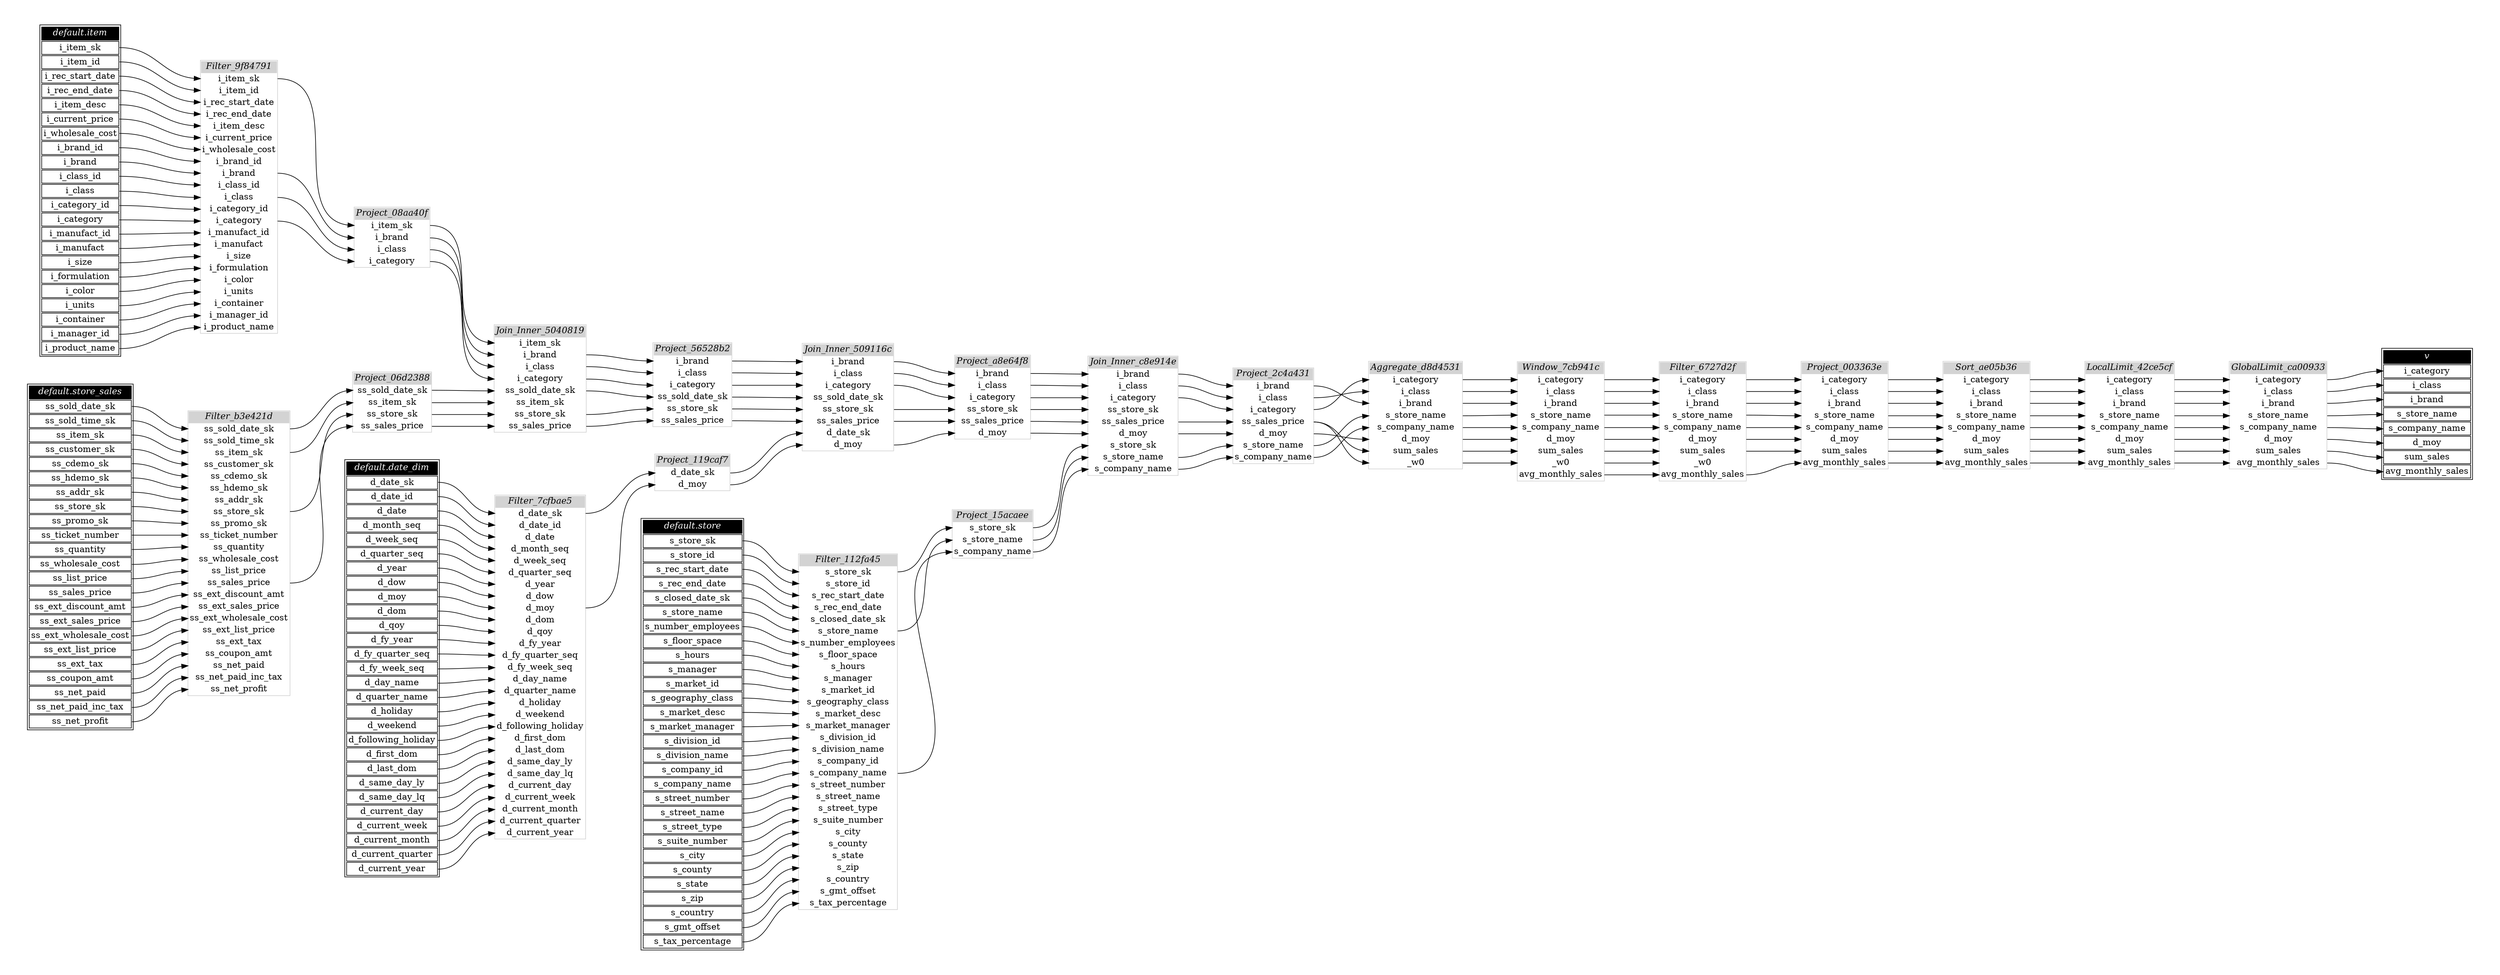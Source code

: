 // Automatically generated by TPCDSFlowTestSuite


digraph {
  graph [pad="0.5" nodesep="0.5" ranksep="1" fontname="Helvetica" rankdir=LR];
  node [shape=plaintext]

  
"Aggregate_d8d4531" [label=<
<table color="lightgray" border="1" cellborder="0" cellspacing="0">
  <tr><td bgcolor="lightgray" port="nodeName"><i>Aggregate_d8d4531</i></td></tr>
  <tr><td port="0">i_category</td></tr>
<tr><td port="1">i_class</td></tr>
<tr><td port="2">i_brand</td></tr>
<tr><td port="3">s_store_name</td></tr>
<tr><td port="4">s_company_name</td></tr>
<tr><td port="5">d_moy</td></tr>
<tr><td port="6">sum_sales</td></tr>
<tr><td port="7">_w0</td></tr>
</table>>];
     

"Filter_112fa45" [label=<
<table color="lightgray" border="1" cellborder="0" cellspacing="0">
  <tr><td bgcolor="lightgray" port="nodeName"><i>Filter_112fa45</i></td></tr>
  <tr><td port="0">s_store_sk</td></tr>
<tr><td port="1">s_store_id</td></tr>
<tr><td port="2">s_rec_start_date</td></tr>
<tr><td port="3">s_rec_end_date</td></tr>
<tr><td port="4">s_closed_date_sk</td></tr>
<tr><td port="5">s_store_name</td></tr>
<tr><td port="6">s_number_employees</td></tr>
<tr><td port="7">s_floor_space</td></tr>
<tr><td port="8">s_hours</td></tr>
<tr><td port="9">s_manager</td></tr>
<tr><td port="10">s_market_id</td></tr>
<tr><td port="11">s_geography_class</td></tr>
<tr><td port="12">s_market_desc</td></tr>
<tr><td port="13">s_market_manager</td></tr>
<tr><td port="14">s_division_id</td></tr>
<tr><td port="15">s_division_name</td></tr>
<tr><td port="16">s_company_id</td></tr>
<tr><td port="17">s_company_name</td></tr>
<tr><td port="18">s_street_number</td></tr>
<tr><td port="19">s_street_name</td></tr>
<tr><td port="20">s_street_type</td></tr>
<tr><td port="21">s_suite_number</td></tr>
<tr><td port="22">s_city</td></tr>
<tr><td port="23">s_county</td></tr>
<tr><td port="24">s_state</td></tr>
<tr><td port="25">s_zip</td></tr>
<tr><td port="26">s_country</td></tr>
<tr><td port="27">s_gmt_offset</td></tr>
<tr><td port="28">s_tax_percentage</td></tr>
</table>>];
     

"Filter_6727d2f" [label=<
<table color="lightgray" border="1" cellborder="0" cellspacing="0">
  <tr><td bgcolor="lightgray" port="nodeName"><i>Filter_6727d2f</i></td></tr>
  <tr><td port="0">i_category</td></tr>
<tr><td port="1">i_class</td></tr>
<tr><td port="2">i_brand</td></tr>
<tr><td port="3">s_store_name</td></tr>
<tr><td port="4">s_company_name</td></tr>
<tr><td port="5">d_moy</td></tr>
<tr><td port="6">sum_sales</td></tr>
<tr><td port="7">_w0</td></tr>
<tr><td port="8">avg_monthly_sales</td></tr>
</table>>];
     

"Filter_7cfbae5" [label=<
<table color="lightgray" border="1" cellborder="0" cellspacing="0">
  <tr><td bgcolor="lightgray" port="nodeName"><i>Filter_7cfbae5</i></td></tr>
  <tr><td port="0">d_date_sk</td></tr>
<tr><td port="1">d_date_id</td></tr>
<tr><td port="2">d_date</td></tr>
<tr><td port="3">d_month_seq</td></tr>
<tr><td port="4">d_week_seq</td></tr>
<tr><td port="5">d_quarter_seq</td></tr>
<tr><td port="6">d_year</td></tr>
<tr><td port="7">d_dow</td></tr>
<tr><td port="8">d_moy</td></tr>
<tr><td port="9">d_dom</td></tr>
<tr><td port="10">d_qoy</td></tr>
<tr><td port="11">d_fy_year</td></tr>
<tr><td port="12">d_fy_quarter_seq</td></tr>
<tr><td port="13">d_fy_week_seq</td></tr>
<tr><td port="14">d_day_name</td></tr>
<tr><td port="15">d_quarter_name</td></tr>
<tr><td port="16">d_holiday</td></tr>
<tr><td port="17">d_weekend</td></tr>
<tr><td port="18">d_following_holiday</td></tr>
<tr><td port="19">d_first_dom</td></tr>
<tr><td port="20">d_last_dom</td></tr>
<tr><td port="21">d_same_day_ly</td></tr>
<tr><td port="22">d_same_day_lq</td></tr>
<tr><td port="23">d_current_day</td></tr>
<tr><td port="24">d_current_week</td></tr>
<tr><td port="25">d_current_month</td></tr>
<tr><td port="26">d_current_quarter</td></tr>
<tr><td port="27">d_current_year</td></tr>
</table>>];
     

"Filter_9f84791" [label=<
<table color="lightgray" border="1" cellborder="0" cellspacing="0">
  <tr><td bgcolor="lightgray" port="nodeName"><i>Filter_9f84791</i></td></tr>
  <tr><td port="0">i_item_sk</td></tr>
<tr><td port="1">i_item_id</td></tr>
<tr><td port="2">i_rec_start_date</td></tr>
<tr><td port="3">i_rec_end_date</td></tr>
<tr><td port="4">i_item_desc</td></tr>
<tr><td port="5">i_current_price</td></tr>
<tr><td port="6">i_wholesale_cost</td></tr>
<tr><td port="7">i_brand_id</td></tr>
<tr><td port="8">i_brand</td></tr>
<tr><td port="9">i_class_id</td></tr>
<tr><td port="10">i_class</td></tr>
<tr><td port="11">i_category_id</td></tr>
<tr><td port="12">i_category</td></tr>
<tr><td port="13">i_manufact_id</td></tr>
<tr><td port="14">i_manufact</td></tr>
<tr><td port="15">i_size</td></tr>
<tr><td port="16">i_formulation</td></tr>
<tr><td port="17">i_color</td></tr>
<tr><td port="18">i_units</td></tr>
<tr><td port="19">i_container</td></tr>
<tr><td port="20">i_manager_id</td></tr>
<tr><td port="21">i_product_name</td></tr>
</table>>];
     

"Filter_b3e421d" [label=<
<table color="lightgray" border="1" cellborder="0" cellspacing="0">
  <tr><td bgcolor="lightgray" port="nodeName"><i>Filter_b3e421d</i></td></tr>
  <tr><td port="0">ss_sold_date_sk</td></tr>
<tr><td port="1">ss_sold_time_sk</td></tr>
<tr><td port="2">ss_item_sk</td></tr>
<tr><td port="3">ss_customer_sk</td></tr>
<tr><td port="4">ss_cdemo_sk</td></tr>
<tr><td port="5">ss_hdemo_sk</td></tr>
<tr><td port="6">ss_addr_sk</td></tr>
<tr><td port="7">ss_store_sk</td></tr>
<tr><td port="8">ss_promo_sk</td></tr>
<tr><td port="9">ss_ticket_number</td></tr>
<tr><td port="10">ss_quantity</td></tr>
<tr><td port="11">ss_wholesale_cost</td></tr>
<tr><td port="12">ss_list_price</td></tr>
<tr><td port="13">ss_sales_price</td></tr>
<tr><td port="14">ss_ext_discount_amt</td></tr>
<tr><td port="15">ss_ext_sales_price</td></tr>
<tr><td port="16">ss_ext_wholesale_cost</td></tr>
<tr><td port="17">ss_ext_list_price</td></tr>
<tr><td port="18">ss_ext_tax</td></tr>
<tr><td port="19">ss_coupon_amt</td></tr>
<tr><td port="20">ss_net_paid</td></tr>
<tr><td port="21">ss_net_paid_inc_tax</td></tr>
<tr><td port="22">ss_net_profit</td></tr>
</table>>];
     

"GlobalLimit_ca00933" [label=<
<table color="lightgray" border="1" cellborder="0" cellspacing="0">
  <tr><td bgcolor="lightgray" port="nodeName"><i>GlobalLimit_ca00933</i></td></tr>
  <tr><td port="0">i_category</td></tr>
<tr><td port="1">i_class</td></tr>
<tr><td port="2">i_brand</td></tr>
<tr><td port="3">s_store_name</td></tr>
<tr><td port="4">s_company_name</td></tr>
<tr><td port="5">d_moy</td></tr>
<tr><td port="6">sum_sales</td></tr>
<tr><td port="7">avg_monthly_sales</td></tr>
</table>>];
     

"Join_Inner_5040819" [label=<
<table color="lightgray" border="1" cellborder="0" cellspacing="0">
  <tr><td bgcolor="lightgray" port="nodeName"><i>Join_Inner_5040819</i></td></tr>
  <tr><td port="0">i_item_sk</td></tr>
<tr><td port="1">i_brand</td></tr>
<tr><td port="2">i_class</td></tr>
<tr><td port="3">i_category</td></tr>
<tr><td port="4">ss_sold_date_sk</td></tr>
<tr><td port="5">ss_item_sk</td></tr>
<tr><td port="6">ss_store_sk</td></tr>
<tr><td port="7">ss_sales_price</td></tr>
</table>>];
     

"Join_Inner_509116c" [label=<
<table color="lightgray" border="1" cellborder="0" cellspacing="0">
  <tr><td bgcolor="lightgray" port="nodeName"><i>Join_Inner_509116c</i></td></tr>
  <tr><td port="0">i_brand</td></tr>
<tr><td port="1">i_class</td></tr>
<tr><td port="2">i_category</td></tr>
<tr><td port="3">ss_sold_date_sk</td></tr>
<tr><td port="4">ss_store_sk</td></tr>
<tr><td port="5">ss_sales_price</td></tr>
<tr><td port="6">d_date_sk</td></tr>
<tr><td port="7">d_moy</td></tr>
</table>>];
     

"Join_Inner_c8e914e" [label=<
<table color="lightgray" border="1" cellborder="0" cellspacing="0">
  <tr><td bgcolor="lightgray" port="nodeName"><i>Join_Inner_c8e914e</i></td></tr>
  <tr><td port="0">i_brand</td></tr>
<tr><td port="1">i_class</td></tr>
<tr><td port="2">i_category</td></tr>
<tr><td port="3">ss_store_sk</td></tr>
<tr><td port="4">ss_sales_price</td></tr>
<tr><td port="5">d_moy</td></tr>
<tr><td port="6">s_store_sk</td></tr>
<tr><td port="7">s_store_name</td></tr>
<tr><td port="8">s_company_name</td></tr>
</table>>];
     

"LocalLimit_42ce5cf" [label=<
<table color="lightgray" border="1" cellborder="0" cellspacing="0">
  <tr><td bgcolor="lightgray" port="nodeName"><i>LocalLimit_42ce5cf</i></td></tr>
  <tr><td port="0">i_category</td></tr>
<tr><td port="1">i_class</td></tr>
<tr><td port="2">i_brand</td></tr>
<tr><td port="3">s_store_name</td></tr>
<tr><td port="4">s_company_name</td></tr>
<tr><td port="5">d_moy</td></tr>
<tr><td port="6">sum_sales</td></tr>
<tr><td port="7">avg_monthly_sales</td></tr>
</table>>];
     

"Project_003363e" [label=<
<table color="lightgray" border="1" cellborder="0" cellspacing="0">
  <tr><td bgcolor="lightgray" port="nodeName"><i>Project_003363e</i></td></tr>
  <tr><td port="0">i_category</td></tr>
<tr><td port="1">i_class</td></tr>
<tr><td port="2">i_brand</td></tr>
<tr><td port="3">s_store_name</td></tr>
<tr><td port="4">s_company_name</td></tr>
<tr><td port="5">d_moy</td></tr>
<tr><td port="6">sum_sales</td></tr>
<tr><td port="7">avg_monthly_sales</td></tr>
</table>>];
     

"Project_06d2388" [label=<
<table color="lightgray" border="1" cellborder="0" cellspacing="0">
  <tr><td bgcolor="lightgray" port="nodeName"><i>Project_06d2388</i></td></tr>
  <tr><td port="0">ss_sold_date_sk</td></tr>
<tr><td port="1">ss_item_sk</td></tr>
<tr><td port="2">ss_store_sk</td></tr>
<tr><td port="3">ss_sales_price</td></tr>
</table>>];
     

"Project_08aa40f" [label=<
<table color="lightgray" border="1" cellborder="0" cellspacing="0">
  <tr><td bgcolor="lightgray" port="nodeName"><i>Project_08aa40f</i></td></tr>
  <tr><td port="0">i_item_sk</td></tr>
<tr><td port="1">i_brand</td></tr>
<tr><td port="2">i_class</td></tr>
<tr><td port="3">i_category</td></tr>
</table>>];
     

"Project_119caf7" [label=<
<table color="lightgray" border="1" cellborder="0" cellspacing="0">
  <tr><td bgcolor="lightgray" port="nodeName"><i>Project_119caf7</i></td></tr>
  <tr><td port="0">d_date_sk</td></tr>
<tr><td port="1">d_moy</td></tr>
</table>>];
     

"Project_15acaee" [label=<
<table color="lightgray" border="1" cellborder="0" cellspacing="0">
  <tr><td bgcolor="lightgray" port="nodeName"><i>Project_15acaee</i></td></tr>
  <tr><td port="0">s_store_sk</td></tr>
<tr><td port="1">s_store_name</td></tr>
<tr><td port="2">s_company_name</td></tr>
</table>>];
     

"Project_2c4a431" [label=<
<table color="lightgray" border="1" cellborder="0" cellspacing="0">
  <tr><td bgcolor="lightgray" port="nodeName"><i>Project_2c4a431</i></td></tr>
  <tr><td port="0">i_brand</td></tr>
<tr><td port="1">i_class</td></tr>
<tr><td port="2">i_category</td></tr>
<tr><td port="3">ss_sales_price</td></tr>
<tr><td port="4">d_moy</td></tr>
<tr><td port="5">s_store_name</td></tr>
<tr><td port="6">s_company_name</td></tr>
</table>>];
     

"Project_56528b2" [label=<
<table color="lightgray" border="1" cellborder="0" cellspacing="0">
  <tr><td bgcolor="lightgray" port="nodeName"><i>Project_56528b2</i></td></tr>
  <tr><td port="0">i_brand</td></tr>
<tr><td port="1">i_class</td></tr>
<tr><td port="2">i_category</td></tr>
<tr><td port="3">ss_sold_date_sk</td></tr>
<tr><td port="4">ss_store_sk</td></tr>
<tr><td port="5">ss_sales_price</td></tr>
</table>>];
     

"Project_a8e64f8" [label=<
<table color="lightgray" border="1" cellborder="0" cellspacing="0">
  <tr><td bgcolor="lightgray" port="nodeName"><i>Project_a8e64f8</i></td></tr>
  <tr><td port="0">i_brand</td></tr>
<tr><td port="1">i_class</td></tr>
<tr><td port="2">i_category</td></tr>
<tr><td port="3">ss_store_sk</td></tr>
<tr><td port="4">ss_sales_price</td></tr>
<tr><td port="5">d_moy</td></tr>
</table>>];
     

"Sort_ae05b36" [label=<
<table color="lightgray" border="1" cellborder="0" cellspacing="0">
  <tr><td bgcolor="lightgray" port="nodeName"><i>Sort_ae05b36</i></td></tr>
  <tr><td port="0">i_category</td></tr>
<tr><td port="1">i_class</td></tr>
<tr><td port="2">i_brand</td></tr>
<tr><td port="3">s_store_name</td></tr>
<tr><td port="4">s_company_name</td></tr>
<tr><td port="5">d_moy</td></tr>
<tr><td port="6">sum_sales</td></tr>
<tr><td port="7">avg_monthly_sales</td></tr>
</table>>];
     

"Window_7cb941c" [label=<
<table color="lightgray" border="1" cellborder="0" cellspacing="0">
  <tr><td bgcolor="lightgray" port="nodeName"><i>Window_7cb941c</i></td></tr>
  <tr><td port="0">i_category</td></tr>
<tr><td port="1">i_class</td></tr>
<tr><td port="2">i_brand</td></tr>
<tr><td port="3">s_store_name</td></tr>
<tr><td port="4">s_company_name</td></tr>
<tr><td port="5">d_moy</td></tr>
<tr><td port="6">sum_sales</td></tr>
<tr><td port="7">_w0</td></tr>
<tr><td port="8">avg_monthly_sales</td></tr>
</table>>];
     

"default.date_dim" [color="black" label=<
<table>
  <tr><td bgcolor="black" port="nodeName"><i><font color="white">default.date_dim</font></i></td></tr>
  <tr><td port="0">d_date_sk</td></tr>
<tr><td port="1">d_date_id</td></tr>
<tr><td port="2">d_date</td></tr>
<tr><td port="3">d_month_seq</td></tr>
<tr><td port="4">d_week_seq</td></tr>
<tr><td port="5">d_quarter_seq</td></tr>
<tr><td port="6">d_year</td></tr>
<tr><td port="7">d_dow</td></tr>
<tr><td port="8">d_moy</td></tr>
<tr><td port="9">d_dom</td></tr>
<tr><td port="10">d_qoy</td></tr>
<tr><td port="11">d_fy_year</td></tr>
<tr><td port="12">d_fy_quarter_seq</td></tr>
<tr><td port="13">d_fy_week_seq</td></tr>
<tr><td port="14">d_day_name</td></tr>
<tr><td port="15">d_quarter_name</td></tr>
<tr><td port="16">d_holiday</td></tr>
<tr><td port="17">d_weekend</td></tr>
<tr><td port="18">d_following_holiday</td></tr>
<tr><td port="19">d_first_dom</td></tr>
<tr><td port="20">d_last_dom</td></tr>
<tr><td port="21">d_same_day_ly</td></tr>
<tr><td port="22">d_same_day_lq</td></tr>
<tr><td port="23">d_current_day</td></tr>
<tr><td port="24">d_current_week</td></tr>
<tr><td port="25">d_current_month</td></tr>
<tr><td port="26">d_current_quarter</td></tr>
<tr><td port="27">d_current_year</td></tr>
</table>>];
     

"default.item" [color="black" label=<
<table>
  <tr><td bgcolor="black" port="nodeName"><i><font color="white">default.item</font></i></td></tr>
  <tr><td port="0">i_item_sk</td></tr>
<tr><td port="1">i_item_id</td></tr>
<tr><td port="2">i_rec_start_date</td></tr>
<tr><td port="3">i_rec_end_date</td></tr>
<tr><td port="4">i_item_desc</td></tr>
<tr><td port="5">i_current_price</td></tr>
<tr><td port="6">i_wholesale_cost</td></tr>
<tr><td port="7">i_brand_id</td></tr>
<tr><td port="8">i_brand</td></tr>
<tr><td port="9">i_class_id</td></tr>
<tr><td port="10">i_class</td></tr>
<tr><td port="11">i_category_id</td></tr>
<tr><td port="12">i_category</td></tr>
<tr><td port="13">i_manufact_id</td></tr>
<tr><td port="14">i_manufact</td></tr>
<tr><td port="15">i_size</td></tr>
<tr><td port="16">i_formulation</td></tr>
<tr><td port="17">i_color</td></tr>
<tr><td port="18">i_units</td></tr>
<tr><td port="19">i_container</td></tr>
<tr><td port="20">i_manager_id</td></tr>
<tr><td port="21">i_product_name</td></tr>
</table>>];
     

"default.store" [color="black" label=<
<table>
  <tr><td bgcolor="black" port="nodeName"><i><font color="white">default.store</font></i></td></tr>
  <tr><td port="0">s_store_sk</td></tr>
<tr><td port="1">s_store_id</td></tr>
<tr><td port="2">s_rec_start_date</td></tr>
<tr><td port="3">s_rec_end_date</td></tr>
<tr><td port="4">s_closed_date_sk</td></tr>
<tr><td port="5">s_store_name</td></tr>
<tr><td port="6">s_number_employees</td></tr>
<tr><td port="7">s_floor_space</td></tr>
<tr><td port="8">s_hours</td></tr>
<tr><td port="9">s_manager</td></tr>
<tr><td port="10">s_market_id</td></tr>
<tr><td port="11">s_geography_class</td></tr>
<tr><td port="12">s_market_desc</td></tr>
<tr><td port="13">s_market_manager</td></tr>
<tr><td port="14">s_division_id</td></tr>
<tr><td port="15">s_division_name</td></tr>
<tr><td port="16">s_company_id</td></tr>
<tr><td port="17">s_company_name</td></tr>
<tr><td port="18">s_street_number</td></tr>
<tr><td port="19">s_street_name</td></tr>
<tr><td port="20">s_street_type</td></tr>
<tr><td port="21">s_suite_number</td></tr>
<tr><td port="22">s_city</td></tr>
<tr><td port="23">s_county</td></tr>
<tr><td port="24">s_state</td></tr>
<tr><td port="25">s_zip</td></tr>
<tr><td port="26">s_country</td></tr>
<tr><td port="27">s_gmt_offset</td></tr>
<tr><td port="28">s_tax_percentage</td></tr>
</table>>];
     

"default.store_sales" [color="black" label=<
<table>
  <tr><td bgcolor="black" port="nodeName"><i><font color="white">default.store_sales</font></i></td></tr>
  <tr><td port="0">ss_sold_date_sk</td></tr>
<tr><td port="1">ss_sold_time_sk</td></tr>
<tr><td port="2">ss_item_sk</td></tr>
<tr><td port="3">ss_customer_sk</td></tr>
<tr><td port="4">ss_cdemo_sk</td></tr>
<tr><td port="5">ss_hdemo_sk</td></tr>
<tr><td port="6">ss_addr_sk</td></tr>
<tr><td port="7">ss_store_sk</td></tr>
<tr><td port="8">ss_promo_sk</td></tr>
<tr><td port="9">ss_ticket_number</td></tr>
<tr><td port="10">ss_quantity</td></tr>
<tr><td port="11">ss_wholesale_cost</td></tr>
<tr><td port="12">ss_list_price</td></tr>
<tr><td port="13">ss_sales_price</td></tr>
<tr><td port="14">ss_ext_discount_amt</td></tr>
<tr><td port="15">ss_ext_sales_price</td></tr>
<tr><td port="16">ss_ext_wholesale_cost</td></tr>
<tr><td port="17">ss_ext_list_price</td></tr>
<tr><td port="18">ss_ext_tax</td></tr>
<tr><td port="19">ss_coupon_amt</td></tr>
<tr><td port="20">ss_net_paid</td></tr>
<tr><td port="21">ss_net_paid_inc_tax</td></tr>
<tr><td port="22">ss_net_profit</td></tr>
</table>>];
     

"v" [color="black" label=<
<table>
  <tr><td bgcolor="black" port="nodeName"><i><font color="white">v</font></i></td></tr>
  <tr><td port="0">i_category</td></tr>
<tr><td port="1">i_class</td></tr>
<tr><td port="2">i_brand</td></tr>
<tr><td port="3">s_store_name</td></tr>
<tr><td port="4">s_company_name</td></tr>
<tr><td port="5">d_moy</td></tr>
<tr><td port="6">sum_sales</td></tr>
<tr><td port="7">avg_monthly_sales</td></tr>
</table>>];
     
  "Aggregate_d8d4531":0 -> "Window_7cb941c":0;
"Aggregate_d8d4531":1 -> "Window_7cb941c":1;
"Aggregate_d8d4531":2 -> "Window_7cb941c":2;
"Aggregate_d8d4531":3 -> "Window_7cb941c":3;
"Aggregate_d8d4531":4 -> "Window_7cb941c":4;
"Aggregate_d8d4531":5 -> "Window_7cb941c":5;
"Aggregate_d8d4531":6 -> "Window_7cb941c":6;
"Aggregate_d8d4531":7 -> "Window_7cb941c":7;
"Filter_112fa45":0 -> "Project_15acaee":0;
"Filter_112fa45":17 -> "Project_15acaee":2;
"Filter_112fa45":5 -> "Project_15acaee":1;
"Filter_6727d2f":0 -> "Project_003363e":0;
"Filter_6727d2f":1 -> "Project_003363e":1;
"Filter_6727d2f":2 -> "Project_003363e":2;
"Filter_6727d2f":3 -> "Project_003363e":3;
"Filter_6727d2f":4 -> "Project_003363e":4;
"Filter_6727d2f":5 -> "Project_003363e":5;
"Filter_6727d2f":6 -> "Project_003363e":6;
"Filter_6727d2f":8 -> "Project_003363e":7;
"Filter_7cfbae5":0 -> "Project_119caf7":0;
"Filter_7cfbae5":8 -> "Project_119caf7":1;
"Filter_9f84791":0 -> "Project_08aa40f":0;
"Filter_9f84791":10 -> "Project_08aa40f":2;
"Filter_9f84791":12 -> "Project_08aa40f":3;
"Filter_9f84791":8 -> "Project_08aa40f":1;
"Filter_b3e421d":0 -> "Project_06d2388":0;
"Filter_b3e421d":13 -> "Project_06d2388":3;
"Filter_b3e421d":2 -> "Project_06d2388":1;
"Filter_b3e421d":7 -> "Project_06d2388":2;
"GlobalLimit_ca00933":0 -> "v":0;
"GlobalLimit_ca00933":1 -> "v":1;
"GlobalLimit_ca00933":2 -> "v":2;
"GlobalLimit_ca00933":3 -> "v":3;
"GlobalLimit_ca00933":4 -> "v":4;
"GlobalLimit_ca00933":5 -> "v":5;
"GlobalLimit_ca00933":6 -> "v":6;
"GlobalLimit_ca00933":7 -> "v":7;
"Join_Inner_5040819":1 -> "Project_56528b2":0;
"Join_Inner_5040819":2 -> "Project_56528b2":1;
"Join_Inner_5040819":3 -> "Project_56528b2":2;
"Join_Inner_5040819":4 -> "Project_56528b2":3;
"Join_Inner_5040819":6 -> "Project_56528b2":4;
"Join_Inner_5040819":7 -> "Project_56528b2":5;
"Join_Inner_509116c":0 -> "Project_a8e64f8":0;
"Join_Inner_509116c":1 -> "Project_a8e64f8":1;
"Join_Inner_509116c":2 -> "Project_a8e64f8":2;
"Join_Inner_509116c":4 -> "Project_a8e64f8":3;
"Join_Inner_509116c":5 -> "Project_a8e64f8":4;
"Join_Inner_509116c":7 -> "Project_a8e64f8":5;
"Join_Inner_c8e914e":0 -> "Project_2c4a431":0;
"Join_Inner_c8e914e":1 -> "Project_2c4a431":1;
"Join_Inner_c8e914e":2 -> "Project_2c4a431":2;
"Join_Inner_c8e914e":4 -> "Project_2c4a431":3;
"Join_Inner_c8e914e":5 -> "Project_2c4a431":4;
"Join_Inner_c8e914e":7 -> "Project_2c4a431":5;
"Join_Inner_c8e914e":8 -> "Project_2c4a431":6;
"LocalLimit_42ce5cf":0 -> "GlobalLimit_ca00933":0;
"LocalLimit_42ce5cf":1 -> "GlobalLimit_ca00933":1;
"LocalLimit_42ce5cf":2 -> "GlobalLimit_ca00933":2;
"LocalLimit_42ce5cf":3 -> "GlobalLimit_ca00933":3;
"LocalLimit_42ce5cf":4 -> "GlobalLimit_ca00933":4;
"LocalLimit_42ce5cf":5 -> "GlobalLimit_ca00933":5;
"LocalLimit_42ce5cf":6 -> "GlobalLimit_ca00933":6;
"LocalLimit_42ce5cf":7 -> "GlobalLimit_ca00933":7;
"Project_003363e":0 -> "Sort_ae05b36":0;
"Project_003363e":1 -> "Sort_ae05b36":1;
"Project_003363e":2 -> "Sort_ae05b36":2;
"Project_003363e":3 -> "Sort_ae05b36":3;
"Project_003363e":4 -> "Sort_ae05b36":4;
"Project_003363e":5 -> "Sort_ae05b36":5;
"Project_003363e":6 -> "Sort_ae05b36":6;
"Project_003363e":7 -> "Sort_ae05b36":7;
"Project_06d2388":0 -> "Join_Inner_5040819":4;
"Project_06d2388":1 -> "Join_Inner_5040819":5;
"Project_06d2388":2 -> "Join_Inner_5040819":6;
"Project_06d2388":3 -> "Join_Inner_5040819":7;
"Project_08aa40f":0 -> "Join_Inner_5040819":0;
"Project_08aa40f":1 -> "Join_Inner_5040819":1;
"Project_08aa40f":2 -> "Join_Inner_5040819":2;
"Project_08aa40f":3 -> "Join_Inner_5040819":3;
"Project_119caf7":0 -> "Join_Inner_509116c":6;
"Project_119caf7":1 -> "Join_Inner_509116c":7;
"Project_15acaee":0 -> "Join_Inner_c8e914e":6;
"Project_15acaee":1 -> "Join_Inner_c8e914e":7;
"Project_15acaee":2 -> "Join_Inner_c8e914e":8;
"Project_2c4a431":0 -> "Aggregate_d8d4531":2;
"Project_2c4a431":1 -> "Aggregate_d8d4531":1;
"Project_2c4a431":2 -> "Aggregate_d8d4531":0;
"Project_2c4a431":3 -> "Aggregate_d8d4531":6;
"Project_2c4a431":3 -> "Aggregate_d8d4531":7;
"Project_2c4a431":4 -> "Aggregate_d8d4531":5;
"Project_2c4a431":5 -> "Aggregate_d8d4531":3;
"Project_2c4a431":6 -> "Aggregate_d8d4531":4;
"Project_56528b2":0 -> "Join_Inner_509116c":0;
"Project_56528b2":1 -> "Join_Inner_509116c":1;
"Project_56528b2":2 -> "Join_Inner_509116c":2;
"Project_56528b2":3 -> "Join_Inner_509116c":3;
"Project_56528b2":4 -> "Join_Inner_509116c":4;
"Project_56528b2":5 -> "Join_Inner_509116c":5;
"Project_a8e64f8":0 -> "Join_Inner_c8e914e":0;
"Project_a8e64f8":1 -> "Join_Inner_c8e914e":1;
"Project_a8e64f8":2 -> "Join_Inner_c8e914e":2;
"Project_a8e64f8":3 -> "Join_Inner_c8e914e":3;
"Project_a8e64f8":4 -> "Join_Inner_c8e914e":4;
"Project_a8e64f8":5 -> "Join_Inner_c8e914e":5;
"Sort_ae05b36":0 -> "LocalLimit_42ce5cf":0;
"Sort_ae05b36":1 -> "LocalLimit_42ce5cf":1;
"Sort_ae05b36":2 -> "LocalLimit_42ce5cf":2;
"Sort_ae05b36":3 -> "LocalLimit_42ce5cf":3;
"Sort_ae05b36":4 -> "LocalLimit_42ce5cf":4;
"Sort_ae05b36":5 -> "LocalLimit_42ce5cf":5;
"Sort_ae05b36":6 -> "LocalLimit_42ce5cf":6;
"Sort_ae05b36":7 -> "LocalLimit_42ce5cf":7;
"Window_7cb941c":0 -> "Filter_6727d2f":0;
"Window_7cb941c":1 -> "Filter_6727d2f":1;
"Window_7cb941c":2 -> "Filter_6727d2f":2;
"Window_7cb941c":3 -> "Filter_6727d2f":3;
"Window_7cb941c":4 -> "Filter_6727d2f":4;
"Window_7cb941c":5 -> "Filter_6727d2f":5;
"Window_7cb941c":6 -> "Filter_6727d2f":6;
"Window_7cb941c":7 -> "Filter_6727d2f":7;
"Window_7cb941c":8 -> "Filter_6727d2f":8;
"default.date_dim":0 -> "Filter_7cfbae5":0;
"default.date_dim":1 -> "Filter_7cfbae5":1;
"default.date_dim":10 -> "Filter_7cfbae5":10;
"default.date_dim":11 -> "Filter_7cfbae5":11;
"default.date_dim":12 -> "Filter_7cfbae5":12;
"default.date_dim":13 -> "Filter_7cfbae5":13;
"default.date_dim":14 -> "Filter_7cfbae5":14;
"default.date_dim":15 -> "Filter_7cfbae5":15;
"default.date_dim":16 -> "Filter_7cfbae5":16;
"default.date_dim":17 -> "Filter_7cfbae5":17;
"default.date_dim":18 -> "Filter_7cfbae5":18;
"default.date_dim":19 -> "Filter_7cfbae5":19;
"default.date_dim":2 -> "Filter_7cfbae5":2;
"default.date_dim":20 -> "Filter_7cfbae5":20;
"default.date_dim":21 -> "Filter_7cfbae5":21;
"default.date_dim":22 -> "Filter_7cfbae5":22;
"default.date_dim":23 -> "Filter_7cfbae5":23;
"default.date_dim":24 -> "Filter_7cfbae5":24;
"default.date_dim":25 -> "Filter_7cfbae5":25;
"default.date_dim":26 -> "Filter_7cfbae5":26;
"default.date_dim":27 -> "Filter_7cfbae5":27;
"default.date_dim":3 -> "Filter_7cfbae5":3;
"default.date_dim":4 -> "Filter_7cfbae5":4;
"default.date_dim":5 -> "Filter_7cfbae5":5;
"default.date_dim":6 -> "Filter_7cfbae5":6;
"default.date_dim":7 -> "Filter_7cfbae5":7;
"default.date_dim":8 -> "Filter_7cfbae5":8;
"default.date_dim":9 -> "Filter_7cfbae5":9;
"default.item":0 -> "Filter_9f84791":0;
"default.item":1 -> "Filter_9f84791":1;
"default.item":10 -> "Filter_9f84791":10;
"default.item":11 -> "Filter_9f84791":11;
"default.item":12 -> "Filter_9f84791":12;
"default.item":13 -> "Filter_9f84791":13;
"default.item":14 -> "Filter_9f84791":14;
"default.item":15 -> "Filter_9f84791":15;
"default.item":16 -> "Filter_9f84791":16;
"default.item":17 -> "Filter_9f84791":17;
"default.item":18 -> "Filter_9f84791":18;
"default.item":19 -> "Filter_9f84791":19;
"default.item":2 -> "Filter_9f84791":2;
"default.item":20 -> "Filter_9f84791":20;
"default.item":21 -> "Filter_9f84791":21;
"default.item":3 -> "Filter_9f84791":3;
"default.item":4 -> "Filter_9f84791":4;
"default.item":5 -> "Filter_9f84791":5;
"default.item":6 -> "Filter_9f84791":6;
"default.item":7 -> "Filter_9f84791":7;
"default.item":8 -> "Filter_9f84791":8;
"default.item":9 -> "Filter_9f84791":9;
"default.store":0 -> "Filter_112fa45":0;
"default.store":1 -> "Filter_112fa45":1;
"default.store":10 -> "Filter_112fa45":10;
"default.store":11 -> "Filter_112fa45":11;
"default.store":12 -> "Filter_112fa45":12;
"default.store":13 -> "Filter_112fa45":13;
"default.store":14 -> "Filter_112fa45":14;
"default.store":15 -> "Filter_112fa45":15;
"default.store":16 -> "Filter_112fa45":16;
"default.store":17 -> "Filter_112fa45":17;
"default.store":18 -> "Filter_112fa45":18;
"default.store":19 -> "Filter_112fa45":19;
"default.store":2 -> "Filter_112fa45":2;
"default.store":20 -> "Filter_112fa45":20;
"default.store":21 -> "Filter_112fa45":21;
"default.store":22 -> "Filter_112fa45":22;
"default.store":23 -> "Filter_112fa45":23;
"default.store":24 -> "Filter_112fa45":24;
"default.store":25 -> "Filter_112fa45":25;
"default.store":26 -> "Filter_112fa45":26;
"default.store":27 -> "Filter_112fa45":27;
"default.store":28 -> "Filter_112fa45":28;
"default.store":3 -> "Filter_112fa45":3;
"default.store":4 -> "Filter_112fa45":4;
"default.store":5 -> "Filter_112fa45":5;
"default.store":6 -> "Filter_112fa45":6;
"default.store":7 -> "Filter_112fa45":7;
"default.store":8 -> "Filter_112fa45":8;
"default.store":9 -> "Filter_112fa45":9;
"default.store_sales":0 -> "Filter_b3e421d":0;
"default.store_sales":1 -> "Filter_b3e421d":1;
"default.store_sales":10 -> "Filter_b3e421d":10;
"default.store_sales":11 -> "Filter_b3e421d":11;
"default.store_sales":12 -> "Filter_b3e421d":12;
"default.store_sales":13 -> "Filter_b3e421d":13;
"default.store_sales":14 -> "Filter_b3e421d":14;
"default.store_sales":15 -> "Filter_b3e421d":15;
"default.store_sales":16 -> "Filter_b3e421d":16;
"default.store_sales":17 -> "Filter_b3e421d":17;
"default.store_sales":18 -> "Filter_b3e421d":18;
"default.store_sales":19 -> "Filter_b3e421d":19;
"default.store_sales":2 -> "Filter_b3e421d":2;
"default.store_sales":20 -> "Filter_b3e421d":20;
"default.store_sales":21 -> "Filter_b3e421d":21;
"default.store_sales":22 -> "Filter_b3e421d":22;
"default.store_sales":3 -> "Filter_b3e421d":3;
"default.store_sales":4 -> "Filter_b3e421d":4;
"default.store_sales":5 -> "Filter_b3e421d":5;
"default.store_sales":6 -> "Filter_b3e421d":6;
"default.store_sales":7 -> "Filter_b3e421d":7;
"default.store_sales":8 -> "Filter_b3e421d":8;
"default.store_sales":9 -> "Filter_b3e421d":9;
}
       